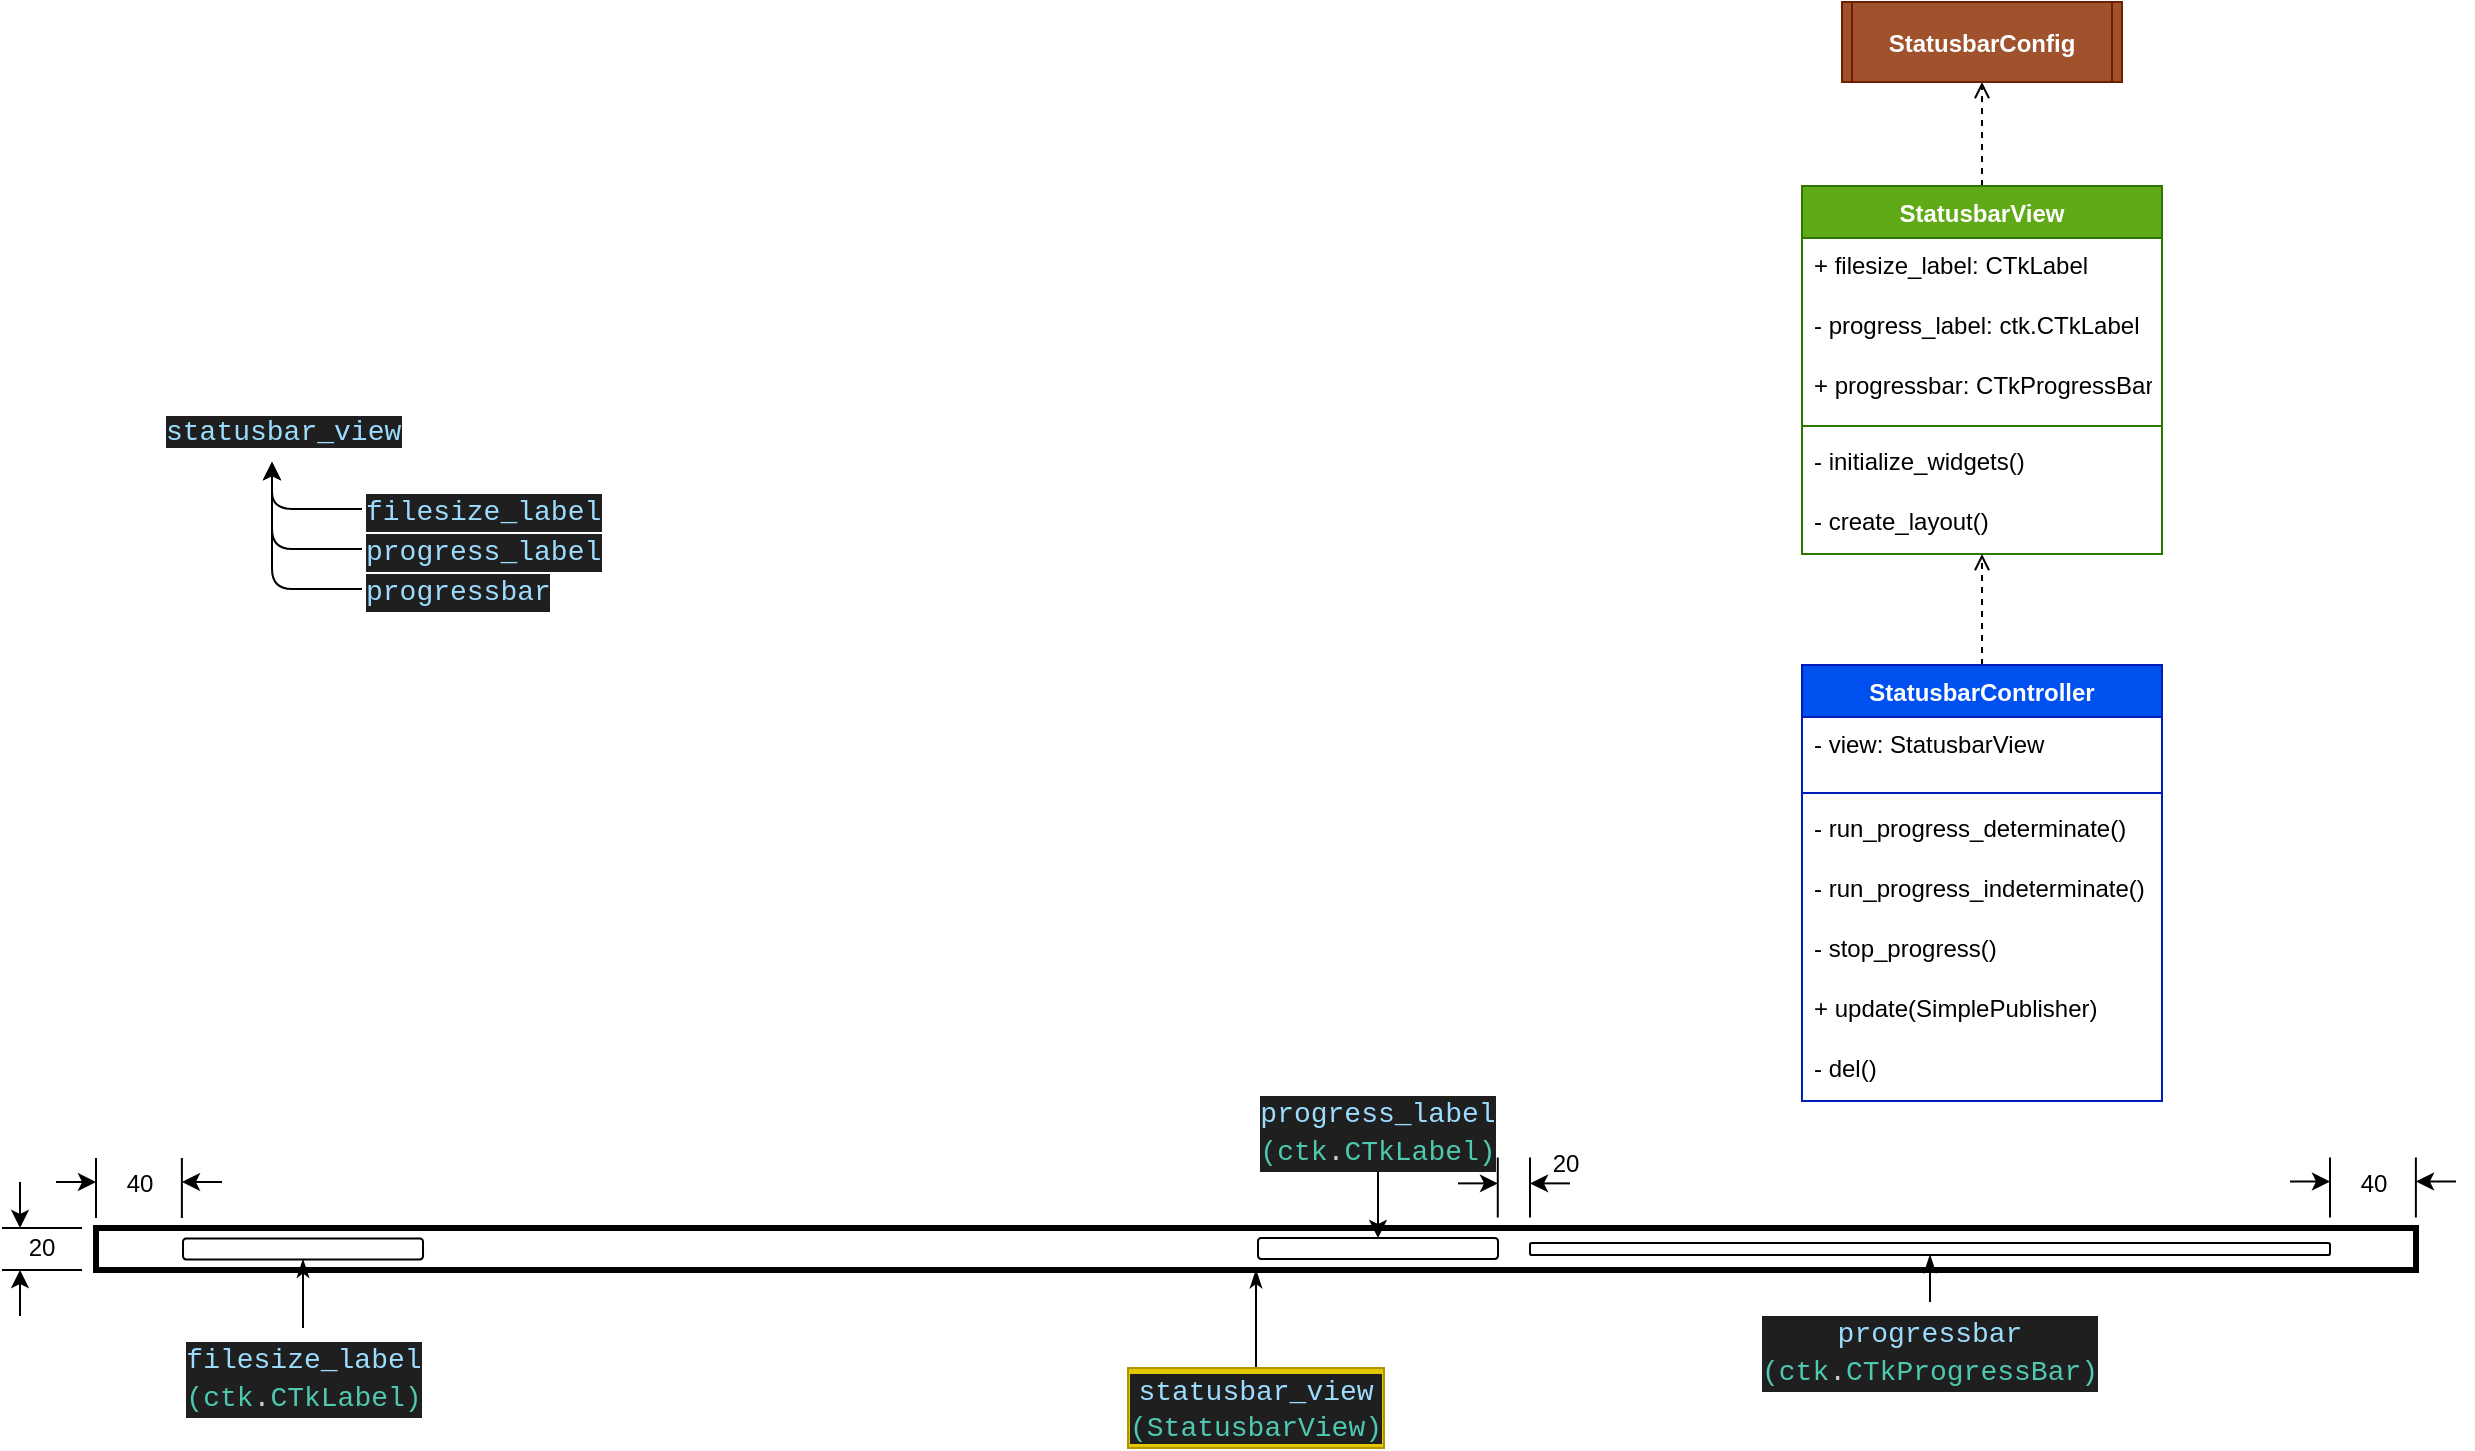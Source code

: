 <mxfile>
    <diagram id="DgEz2Nre6y0FbyL9fLqx" name="Page-1">
        <mxGraphModel dx="11048" dy="-6812" grid="1" gridSize="10" guides="1" tooltips="1" connect="1" arrows="1" fold="1" page="1" pageScale="1" pageWidth="1169" pageHeight="827" math="0" shadow="0">
            <root>
                <mxCell id="0"/>
                <mxCell id="1" parent="0"/>
                <mxCell id="2" value="" style="rounded=0;whiteSpace=wrap;html=1;strokeWidth=3;" parent="1" vertex="1">
                    <mxGeometry x="-8112.99" y="8913" width="1160" height="21" as="geometry"/>
                </mxCell>
                <mxCell id="3" value="" style="rounded=1;whiteSpace=wrap;html=1;" parent="1" vertex="1">
                    <mxGeometry x="-8069.49" y="8918.25" width="120" height="10.5" as="geometry"/>
                </mxCell>
                <mxCell id="4" value="" style="rounded=1;whiteSpace=wrap;html=1;" parent="1" vertex="1">
                    <mxGeometry x="-7396" y="8920.5" width="400" height="6" as="geometry"/>
                </mxCell>
                <mxCell id="5" style="edgeStyle=none;html=1;entryX=0.5;entryY=1;entryDx=0;entryDy=0;startArrow=none;startFill=0;endArrow=classicThin;endFill=1;" parent="1" source="6" target="2" edge="1">
                    <mxGeometry relative="1" as="geometry"/>
                </mxCell>
                <mxCell id="6" value="&lt;div style=&quot;color: rgb(204, 204, 204); background-color: rgb(31, 31, 31); font-family: Consolas, &amp;quot;Courier New&amp;quot;, monospace; font-size: 14px; line-height: 19px;&quot;&gt;&lt;span style=&quot;color: #9cdcfe;&quot;&gt;statusbar_view&lt;/span&gt;&lt;/div&gt;&lt;span style=&quot;color: rgb(78, 201, 176); font-family: Consolas, &amp;quot;Courier New&amp;quot;, monospace; font-size: 14px; background-color: rgb(31, 31, 31);&quot;&gt;(&lt;/span&gt;&lt;span style=&quot;color: rgb(78, 201, 176); background-color: rgb(31, 31, 31); font-family: Consolas, &amp;quot;Courier New&amp;quot;, monospace; font-size: 14px;&quot;&gt;StatusbarView)&lt;/span&gt;&lt;span style=&quot;color: rgb(78, 201, 176); font-family: Consolas, &amp;quot;Courier New&amp;quot;, monospace; font-size: 14px; background-color: rgb(31, 31, 31);&quot;&gt;&lt;br&gt;&lt;/span&gt;" style="text;html=1;strokeColor=#B09500;fillColor=#e3c800;align=center;verticalAlign=middle;whiteSpace=wrap;rounded=0;fontColor=#000000;" parent="1" vertex="1">
                    <mxGeometry x="-7596.99" y="8983" width="127.99" height="40" as="geometry"/>
                </mxCell>
                <mxCell id="7" style="edgeStyle=none;html=1;entryX=0.5;entryY=1;entryDx=0;entryDy=0;startArrow=none;startFill=0;endArrow=classicThin;endFill=1;" parent="1" source="8" target="3" edge="1">
                    <mxGeometry relative="1" as="geometry"/>
                </mxCell>
                <mxCell id="8" value="&lt;div style=&quot;color: rgb(204, 204, 204); background-color: rgb(31, 31, 31); font-family: Consolas, &amp;quot;Courier New&amp;quot;, monospace; font-weight: normal; font-size: 14px; line-height: 19px;&quot;&gt;&lt;div&gt;&lt;span style=&quot;color: #9cdcfe;&quot;&gt;filesize_label&lt;/span&gt;&lt;/div&gt;&lt;div&gt;&lt;span style=&quot;color: #4ec9b0;&quot;&gt;(ctk&lt;/span&gt;&lt;span style=&quot;color: #cccccc;&quot;&gt;.&lt;/span&gt;&lt;span style=&quot;color: #4ec9b0;&quot;&gt;CTkLabel)&lt;/span&gt;&lt;/div&gt;&lt;/div&gt;" style="text;whiteSpace=wrap;html=1;align=center;" parent="1" vertex="1">
                    <mxGeometry x="-8069.49" y="8963" width="120" height="40" as="geometry"/>
                </mxCell>
                <mxCell id="9" style="edgeStyle=none;html=1;entryX=0.5;entryY=1;entryDx=0;entryDy=0;startArrow=none;startFill=0;endArrow=classicThin;endFill=1;" parent="1" source="10" target="4" edge="1">
                    <mxGeometry relative="1" as="geometry"/>
                </mxCell>
                <mxCell id="10" value="&lt;div style=&quot;background-color: rgb(31, 31, 31); font-family: Consolas, &amp;quot;Courier New&amp;quot;, monospace; font-weight: normal; font-size: 14px; line-height: 19px;&quot;&gt;&lt;div style=&quot;color: rgb(204, 204, 204);&quot;&gt;&lt;span style=&quot;color: #9cdcfe;&quot;&gt;progressbar&lt;/span&gt;&lt;/div&gt;&lt;div style=&quot;&quot;&gt;&lt;span style=&quot;color: rgb(78, 201, 176);&quot;&gt;(ctk&lt;/span&gt;&lt;span style=&quot;color: rgb(204, 204, 204);&quot;&gt;.&lt;/span&gt;&lt;span style=&quot;color: rgb(78, 201, 176);&quot;&gt;CTkProgressBar)&lt;/span&gt;&lt;/div&gt;&lt;/div&gt;" style="text;whiteSpace=wrap;html=1;align=center;" parent="1" vertex="1">
                    <mxGeometry x="-7276" y="8950" width="160" height="40" as="geometry"/>
                </mxCell>
                <mxCell id="11" value="" style="rounded=1;whiteSpace=wrap;html=1;" parent="1" vertex="1">
                    <mxGeometry x="-7532" y="8918" width="120" height="10.5" as="geometry"/>
                </mxCell>
                <mxCell id="12" style="edgeStyle=none;html=1;entryX=0.5;entryY=0;entryDx=0;entryDy=0;" parent="1" source="13" target="11" edge="1">
                    <mxGeometry relative="1" as="geometry"/>
                </mxCell>
                <mxCell id="13" value="&lt;div style=&quot;color: rgb(204, 204, 204); background-color: rgb(31, 31, 31); font-family: Consolas, &amp;quot;Courier New&amp;quot;, monospace; font-weight: normal; font-size: 14px; line-height: 19px;&quot;&gt;&lt;div&gt;&lt;span style=&quot;color: #9cdcfe;&quot;&gt;progress_label&lt;/span&gt;&lt;/div&gt;&lt;div&gt;&lt;span style=&quot;color: #4ec9b0;&quot;&gt;(ctk&lt;/span&gt;&lt;span style=&quot;color: #cccccc;&quot;&gt;.&lt;/span&gt;&lt;span style=&quot;color: #4ec9b0;&quot;&gt;CTkLabel)&lt;/span&gt;&lt;/div&gt;&lt;/div&gt;" style="text;whiteSpace=wrap;html=1;align=center;" parent="1" vertex="1">
                    <mxGeometry x="-7532.0" y="8840" width="120" height="40" as="geometry"/>
                </mxCell>
                <mxCell id="14" value="" style="endArrow=none;html=1;" parent="1" edge="1">
                    <mxGeometry width="50" height="50" relative="1" as="geometry">
                        <mxPoint x="-8160" y="8913" as="sourcePoint"/>
                        <mxPoint x="-8120" y="8913" as="targetPoint"/>
                    </mxGeometry>
                </mxCell>
                <mxCell id="15" value="" style="endArrow=none;html=1;" parent="1" edge="1">
                    <mxGeometry width="50" height="50" relative="1" as="geometry">
                        <mxPoint x="-8160" y="8934" as="sourcePoint"/>
                        <mxPoint x="-8120" y="8934" as="targetPoint"/>
                    </mxGeometry>
                </mxCell>
                <mxCell id="16" value="" style="endArrow=classic;html=1;" parent="1" edge="1">
                    <mxGeometry width="50" height="50" relative="1" as="geometry">
                        <mxPoint x="-8151" y="8890" as="sourcePoint"/>
                        <mxPoint x="-8151" y="8913" as="targetPoint"/>
                    </mxGeometry>
                </mxCell>
                <mxCell id="17" value="" style="endArrow=classic;html=1;" parent="1" edge="1">
                    <mxGeometry width="50" height="50" relative="1" as="geometry">
                        <mxPoint x="-8151" y="8957" as="sourcePoint"/>
                        <mxPoint x="-8151" y="8934" as="targetPoint"/>
                    </mxGeometry>
                </mxCell>
                <mxCell id="18" value="20" style="text;html=1;strokeColor=none;fillColor=none;align=center;verticalAlign=middle;whiteSpace=wrap;rounded=0;" parent="1" vertex="1">
                    <mxGeometry x="-8155" y="8912.5" width="30" height="21.5" as="geometry"/>
                </mxCell>
                <mxCell id="19" value="" style="endArrow=none;html=1;" parent="1" edge="1">
                    <mxGeometry width="50" height="50" relative="1" as="geometry">
                        <mxPoint x="-8112.99" y="8878" as="sourcePoint"/>
                        <mxPoint x="-8112.99" y="8908" as="targetPoint"/>
                    </mxGeometry>
                </mxCell>
                <mxCell id="20" value="" style="endArrow=none;html=1;" parent="1" edge="1">
                    <mxGeometry width="50" height="50" relative="1" as="geometry">
                        <mxPoint x="-8070.06" y="8878" as="sourcePoint"/>
                        <mxPoint x="-8070.06" y="8908" as="targetPoint"/>
                    </mxGeometry>
                </mxCell>
                <mxCell id="21" value="" style="endArrow=classic;html=1;" parent="1" edge="1">
                    <mxGeometry width="50" height="50" relative="1" as="geometry">
                        <mxPoint x="-8133" y="8890" as="sourcePoint"/>
                        <mxPoint x="-8113" y="8890" as="targetPoint"/>
                    </mxGeometry>
                </mxCell>
                <mxCell id="22" value="" style="endArrow=classic;html=1;" parent="1" edge="1">
                    <mxGeometry width="50" height="50" relative="1" as="geometry">
                        <mxPoint x="-8050" y="8890" as="sourcePoint"/>
                        <mxPoint x="-8070" y="8890" as="targetPoint"/>
                    </mxGeometry>
                </mxCell>
                <mxCell id="23" value="40" style="text;html=1;strokeColor=none;fillColor=none;align=center;verticalAlign=middle;whiteSpace=wrap;rounded=0;" parent="1" vertex="1">
                    <mxGeometry x="-8106" y="8880" width="30" height="21.5" as="geometry"/>
                </mxCell>
                <mxCell id="24" value="" style="endArrow=none;html=1;" parent="1" edge="1">
                    <mxGeometry width="50" height="50" relative="1" as="geometry">
                        <mxPoint x="-7412.11" y="8877.75" as="sourcePoint"/>
                        <mxPoint x="-7412.11" y="8907.75" as="targetPoint"/>
                    </mxGeometry>
                </mxCell>
                <mxCell id="25" value="" style="endArrow=none;html=1;" parent="1" edge="1">
                    <mxGeometry width="50" height="50" relative="1" as="geometry">
                        <mxPoint x="-7395.99" y="8877.75" as="sourcePoint"/>
                        <mxPoint x="-7395.99" y="8907.75" as="targetPoint"/>
                    </mxGeometry>
                </mxCell>
                <mxCell id="26" value="" style="endArrow=classic;html=1;" parent="1" edge="1">
                    <mxGeometry width="50" height="50" relative="1" as="geometry">
                        <mxPoint x="-7432" y="8890.69" as="sourcePoint"/>
                        <mxPoint x="-7412" y="8890.69" as="targetPoint"/>
                    </mxGeometry>
                </mxCell>
                <mxCell id="27" value="" style="endArrow=classic;html=1;" parent="1" edge="1">
                    <mxGeometry width="50" height="50" relative="1" as="geometry">
                        <mxPoint x="-7375.99" y="8890.69" as="sourcePoint"/>
                        <mxPoint x="-7395.99" y="8890.69" as="targetPoint"/>
                    </mxGeometry>
                </mxCell>
                <mxCell id="28" value="20" style="text;html=1;strokeColor=none;fillColor=none;align=center;verticalAlign=middle;whiteSpace=wrap;rounded=0;" parent="1" vertex="1">
                    <mxGeometry x="-7393" y="8870" width="30" height="21.5" as="geometry"/>
                </mxCell>
                <mxCell id="29" value="" style="endArrow=none;html=1;" parent="1" edge="1">
                    <mxGeometry width="50" height="50" relative="1" as="geometry">
                        <mxPoint x="-6995.99" y="8877.75" as="sourcePoint"/>
                        <mxPoint x="-6995.99" y="8907.75" as="targetPoint"/>
                    </mxGeometry>
                </mxCell>
                <mxCell id="30" value="" style="endArrow=none;html=1;" parent="1" edge="1">
                    <mxGeometry width="50" height="50" relative="1" as="geometry">
                        <mxPoint x="-6953.06" y="8877.75" as="sourcePoint"/>
                        <mxPoint x="-6953.06" y="8907.75" as="targetPoint"/>
                    </mxGeometry>
                </mxCell>
                <mxCell id="31" value="" style="endArrow=classic;html=1;" parent="1" edge="1">
                    <mxGeometry width="50" height="50" relative="1" as="geometry">
                        <mxPoint x="-7016" y="8889.75" as="sourcePoint"/>
                        <mxPoint x="-6996" y="8889.75" as="targetPoint"/>
                    </mxGeometry>
                </mxCell>
                <mxCell id="32" value="" style="endArrow=classic;html=1;" parent="1" edge="1">
                    <mxGeometry width="50" height="50" relative="1" as="geometry">
                        <mxPoint x="-6933" y="8889.75" as="sourcePoint"/>
                        <mxPoint x="-6953" y="8889.75" as="targetPoint"/>
                    </mxGeometry>
                </mxCell>
                <mxCell id="33" value="40" style="text;html=1;strokeColor=none;fillColor=none;align=center;verticalAlign=middle;whiteSpace=wrap;rounded=0;" parent="1" vertex="1">
                    <mxGeometry x="-6989" y="8879.75" width="30" height="21.5" as="geometry"/>
                </mxCell>
                <mxCell id="82" style="edgeStyle=none;html=1;dashed=1;endArrow=open;endFill=0;" parent="1" source="34" target="52" edge="1">
                    <mxGeometry relative="1" as="geometry"/>
                </mxCell>
                <mxCell id="34" value="StatusbarView" style="swimlane;fontStyle=1;align=center;verticalAlign=top;childLayout=stackLayout;horizontal=1;startSize=26;horizontalStack=0;resizeParent=1;resizeParentMax=0;resizeLast=0;collapsible=1;marginBottom=0;rounded=0;fillColor=#60a917;fontColor=#ffffff;strokeColor=#2D7600;" parent="1" vertex="1">
                    <mxGeometry x="-7260" y="8392" width="180" height="184" as="geometry"/>
                </mxCell>
                <mxCell id="35" value="+ filesize_label: CTkLabel" style="text;strokeColor=none;fillColor=none;align=left;verticalAlign=top;spacingLeft=4;spacingRight=4;overflow=hidden;rotatable=0;points=[[0,0.5],[1,0.5]];portConstraint=eastwest;rounded=0;" parent="34" vertex="1">
                    <mxGeometry y="26" width="180" height="30" as="geometry"/>
                </mxCell>
                <mxCell id="36" value="- progress_label: ctk.CTkLabel" style="text;strokeColor=none;fillColor=none;align=left;verticalAlign=top;spacingLeft=4;spacingRight=4;overflow=hidden;rotatable=0;points=[[0,0.5],[1,0.5]];portConstraint=eastwest;rounded=0;" parent="34" vertex="1">
                    <mxGeometry y="56" width="180" height="30" as="geometry"/>
                </mxCell>
                <mxCell id="46" value="+ progressbar: CTkProgressBar" style="text;strokeColor=none;fillColor=none;align=left;verticalAlign=top;spacingLeft=4;spacingRight=4;overflow=hidden;rotatable=0;points=[[0,0.5],[1,0.5]];portConstraint=eastwest;rounded=0;" parent="34" vertex="1">
                    <mxGeometry y="86" width="180" height="30" as="geometry"/>
                </mxCell>
                <mxCell id="37" value="" style="line;strokeWidth=1;fillColor=none;align=left;verticalAlign=middle;spacingTop=-1;spacingLeft=3;spacingRight=3;rotatable=0;labelPosition=right;points=[];portConstraint=eastwest;strokeColor=inherit;rounded=0;" parent="34" vertex="1">
                    <mxGeometry y="116" width="180" height="8" as="geometry"/>
                </mxCell>
                <mxCell id="38" value="- initialize_widgets()" style="text;strokeColor=none;fillColor=none;align=left;verticalAlign=top;spacingLeft=4;spacingRight=4;overflow=hidden;rotatable=0;points=[[0,0.5],[1,0.5]];portConstraint=eastwest;rounded=0;" parent="34" vertex="1">
                    <mxGeometry y="124" width="180" height="30" as="geometry"/>
                </mxCell>
                <mxCell id="39" value="- create_layout()" style="text;strokeColor=none;fillColor=none;align=left;verticalAlign=top;spacingLeft=4;spacingRight=4;overflow=hidden;rotatable=0;points=[[0,0.5],[1,0.5]];portConstraint=eastwest;rounded=0;" parent="34" vertex="1">
                    <mxGeometry y="154" width="180" height="30" as="geometry"/>
                </mxCell>
                <mxCell id="49" style="edgeStyle=none;html=1;endArrow=open;endFill=0;dashed=1;" parent="1" source="40" target="34" edge="1">
                    <mxGeometry relative="1" as="geometry"/>
                </mxCell>
                <mxCell id="40" value="StatusbarController" style="swimlane;fontStyle=1;align=center;verticalAlign=top;childLayout=stackLayout;horizontal=1;startSize=26;horizontalStack=0;resizeParent=1;resizeParentMax=0;resizeLast=0;collapsible=1;marginBottom=0;rounded=0;fillColor=#0050ef;fontColor=#ffffff;strokeColor=#001DBC;" parent="1" vertex="1">
                    <mxGeometry x="-7260" y="8631.5" width="180" height="218" as="geometry"/>
                </mxCell>
                <mxCell id="41" value="- view: StatusbarView" style="text;strokeColor=none;fillColor=none;align=left;verticalAlign=top;spacingLeft=4;spacingRight=4;overflow=hidden;rotatable=0;points=[[0,0.5],[1,0.5]];portConstraint=eastwest;rounded=0;" parent="40" vertex="1">
                    <mxGeometry y="26" width="180" height="34" as="geometry"/>
                </mxCell>
                <mxCell id="42" value="" style="line;strokeWidth=1;fillColor=none;align=left;verticalAlign=middle;spacingTop=-1;spacingLeft=3;spacingRight=3;rotatable=0;labelPosition=right;points=[];portConstraint=eastwest;strokeColor=inherit;rounded=0;" parent="40" vertex="1">
                    <mxGeometry y="60" width="180" height="8" as="geometry"/>
                </mxCell>
                <mxCell id="43" value="- run_progress_determinate()" style="text;strokeColor=none;fillColor=none;align=left;verticalAlign=top;spacingLeft=4;spacingRight=4;overflow=hidden;rotatable=0;points=[[0,0.5],[1,0.5]];portConstraint=eastwest;rounded=0;" parent="40" vertex="1">
                    <mxGeometry y="68" width="180" height="30" as="geometry"/>
                </mxCell>
                <mxCell id="47" value="- run_progress_indeterminate()" style="text;strokeColor=none;fillColor=none;align=left;verticalAlign=top;spacingLeft=4;spacingRight=4;overflow=hidden;rotatable=0;points=[[0,0.5],[1,0.5]];portConstraint=eastwest;rounded=0;" parent="40" vertex="1">
                    <mxGeometry y="98" width="180" height="30" as="geometry"/>
                </mxCell>
                <mxCell id="44" value="- stop_progress()" style="text;strokeColor=none;fillColor=none;align=left;verticalAlign=top;spacingLeft=4;spacingRight=4;overflow=hidden;rotatable=0;points=[[0,0.5],[1,0.5]];portConstraint=eastwest;rounded=0;" parent="40" vertex="1">
                    <mxGeometry y="128" width="180" height="30" as="geometry"/>
                </mxCell>
                <mxCell id="45" value="+ update(SimplePublisher)" style="text;strokeColor=none;fillColor=none;align=left;verticalAlign=top;spacingLeft=4;spacingRight=4;overflow=hidden;rotatable=0;points=[[0,0.5],[1,0.5]];portConstraint=eastwest;rounded=0;" parent="40" vertex="1">
                    <mxGeometry y="158" width="180" height="30" as="geometry"/>
                </mxCell>
                <mxCell id="48" value="- del()" style="text;strokeColor=none;fillColor=none;align=left;verticalAlign=top;spacingLeft=4;spacingRight=4;overflow=hidden;rotatable=0;points=[[0,0.5],[1,0.5]];portConstraint=eastwest;rounded=0;" parent="40" vertex="1">
                    <mxGeometry y="188" width="180" height="30" as="geometry"/>
                </mxCell>
                <mxCell id="52" value="StatusbarConfig" style="shape=process2;fixedSize=1;size=5;fontStyle=1;fillColor=#a0522d;fontColor=#ffffff;strokeColor=#6D1F00;" parent="1" vertex="1">
                    <mxGeometry x="-7240" y="8300" width="140" height="40" as="geometry"/>
                </mxCell>
                <mxCell id="83" value="&lt;span style=&quot;color: rgb(156, 220, 254); font-family: Consolas, &amp;quot;Courier New&amp;quot;, monospace; font-size: 14px; text-align: center; background-color: rgb(31, 31, 31);&quot;&gt;statusbar_view&lt;/span&gt;" style="text;whiteSpace=wrap;html=1;" parent="1" vertex="1">
                    <mxGeometry x="-8080" y="8500" width="110" height="30" as="geometry"/>
                </mxCell>
                <mxCell id="84" style="edgeStyle=none;html=1;entryX=0.5;entryY=1;entryDx=0;entryDy=0;" parent="1" source="85" target="83" edge="1">
                    <mxGeometry relative="1" as="geometry">
                        <Array as="points">
                            <mxPoint x="-8025" y="8553.5"/>
                        </Array>
                    </mxGeometry>
                </mxCell>
                <mxCell id="85" value="&lt;div style=&quot;color: rgb(204, 204, 204); background-color: rgb(31, 31, 31); font-family: Consolas, &amp;quot;Courier New&amp;quot;, monospace; font-size: 14px; line-height: 19px;&quot;&gt;&lt;span style=&quot;color: rgb(156, 220, 254); text-align: center;&quot;&gt;filesize_label&lt;/span&gt;&lt;br&gt;&lt;/div&gt;" style="text;whiteSpace=wrap;html=1;" parent="1" vertex="1">
                    <mxGeometry x="-7980" y="8538.5" width="110" height="30" as="geometry"/>
                </mxCell>
                <mxCell id="86" style="edgeStyle=none;html=1;entryX=0.5;entryY=1;entryDx=0;entryDy=0;" parent="1" source="87" target="83" edge="1">
                    <mxGeometry relative="1" as="geometry">
                        <Array as="points">
                            <mxPoint x="-8025" y="8573.5"/>
                        </Array>
                    </mxGeometry>
                </mxCell>
                <mxCell id="87" value="&lt;div style=&quot;color: rgb(204, 204, 204); background-color: rgb(31, 31, 31); font-family: Consolas, &amp;quot;Courier New&amp;quot;, monospace; font-weight: normal; font-size: 14px; line-height: 19px;&quot;&gt;&lt;span style=&quot;color: rgb(156, 220, 254); text-align: center;&quot;&gt;progress_label&lt;/span&gt;&lt;br&gt;&lt;/div&gt;" style="text;whiteSpace=wrap;html=1;" parent="1" vertex="1">
                    <mxGeometry x="-7980" y="8558.5" width="110" height="30" as="geometry"/>
                </mxCell>
                <mxCell id="88" style="edgeStyle=none;html=1;entryX=0.5;entryY=1;entryDx=0;entryDy=0;" parent="1" source="89" target="83" edge="1">
                    <mxGeometry relative="1" as="geometry">
                        <Array as="points">
                            <mxPoint x="-8025" y="8593.5"/>
                        </Array>
                    </mxGeometry>
                </mxCell>
                <mxCell id="89" value="&lt;div style=&quot;color: rgb(204, 204, 204); background-color: rgb(31, 31, 31); font-family: Consolas, &amp;quot;Courier New&amp;quot;, monospace; font-weight: normal; font-size: 14px; line-height: 19px;&quot;&gt;&lt;span style=&quot;color: rgb(156, 220, 254); text-align: center;&quot;&gt;progressbar&lt;/span&gt;&lt;br&gt;&lt;/div&gt;" style="text;whiteSpace=wrap;html=1;" parent="1" vertex="1">
                    <mxGeometry x="-7980" y="8578.5" width="90" height="30" as="geometry"/>
                </mxCell>
            </root>
        </mxGraphModel>
    </diagram>
</mxfile>